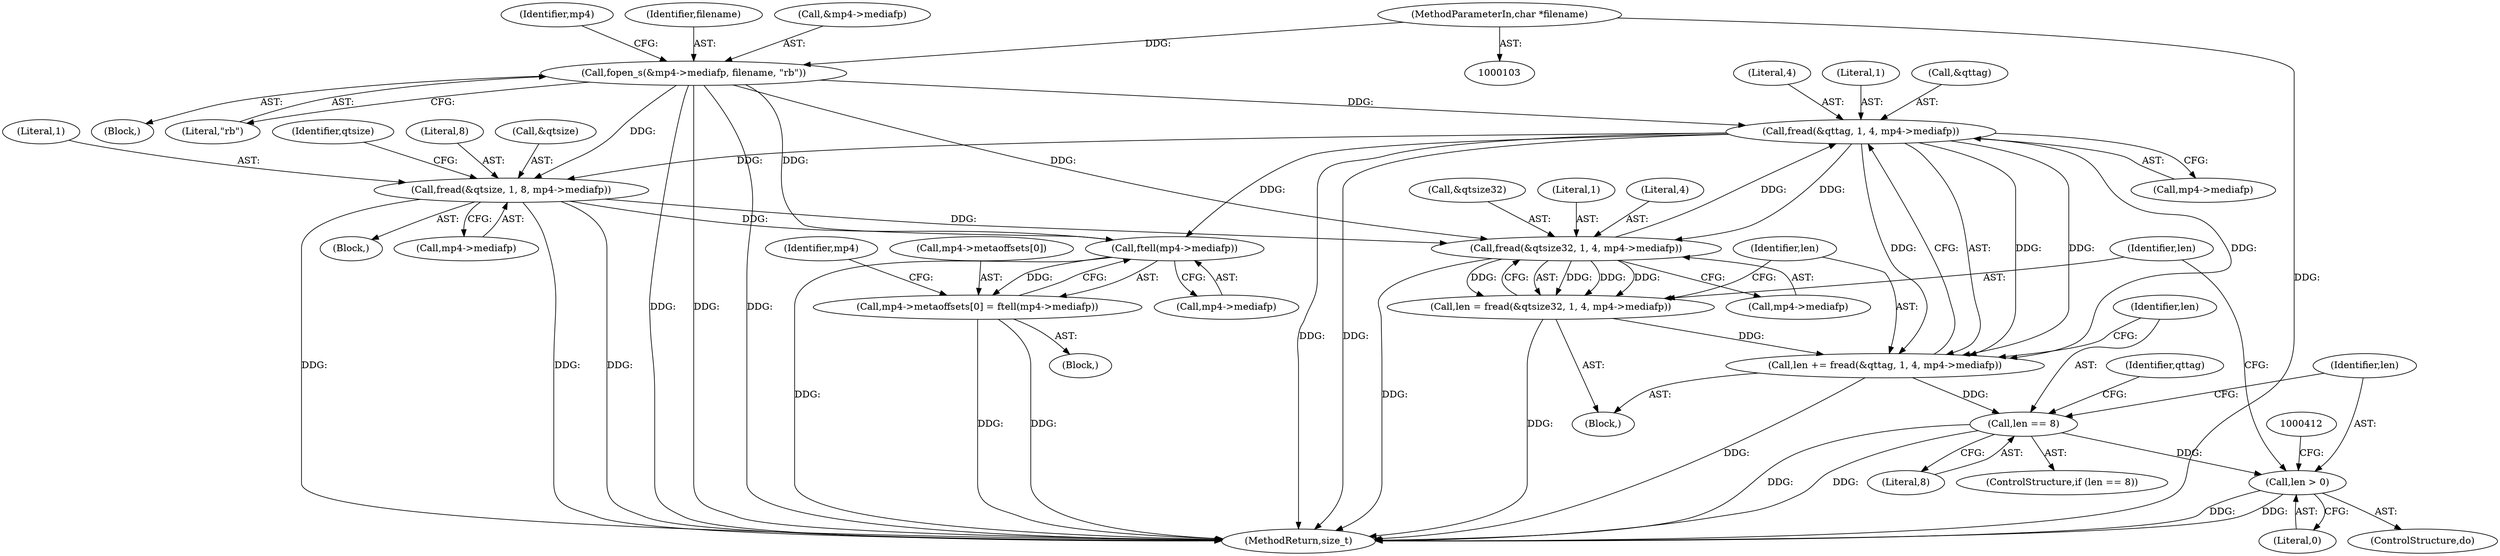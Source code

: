 digraph "0_gpmf-parser_341f12cd5b97ab419e53853ca00176457c9f1681_6@pointer" {
"1000166" [label="(Call,fread(&qttag, 1, 4, mp4->mediafp))"];
"1000125" [label="(Call,fopen_s(&mp4->mediafp, filename, \"rb\"))"];
"1000104" [label="(MethodParameterIn,char *filename)"];
"1000156" [label="(Call,fread(&qtsize32, 1, 4, mp4->mediafp))"];
"1000205" [label="(Call,fread(&qtsize, 1, 8, mp4->mediafp))"];
"1000166" [label="(Call,fread(&qttag, 1, 4, mp4->mediafp))"];
"1000154" [label="(Call,len = fread(&qtsize32, 1, 4, mp4->mediafp))"];
"1000164" [label="(Call,len += fread(&qttag, 1, 4, mp4->mediafp))"];
"1000175" [label="(Call,len == 8)"];
"1000407" [label="(Call,len > 0)"];
"1000365" [label="(Call,ftell(mp4->mediafp))"];
"1000359" [label="(Call,mp4->metaoffsets[0] = ftell(mp4->mediafp))"];
"1000204" [label="(Block,)"];
"1000171" [label="(Call,mp4->mediafp)"];
"1000214" [label="(Identifier,qtsize)"];
"1000176" [label="(Identifier,len)"];
"1000365" [label="(Call,ftell(mp4->mediafp))"];
"1000126" [label="(Call,&mp4->mediafp)"];
"1000160" [label="(Literal,4)"];
"1000153" [label="(Block,)"];
"1000167" [label="(Call,&qttag)"];
"1000156" [label="(Call,fread(&qtsize32, 1, 4, mp4->mediafp))"];
"1000414" [label="(MethodReturn,size_t)"];
"1000208" [label="(Literal,1)"];
"1000165" [label="(Identifier,len)"];
"1000164" [label="(Call,len += fread(&qttag, 1, 4, mp4->mediafp))"];
"1000152" [label="(ControlStructure,do)"];
"1000276" [label="(Block,)"];
"1000175" [label="(Call,len == 8)"];
"1000177" [label="(Literal,8)"];
"1000408" [label="(Identifier,len)"];
"1000210" [label="(Call,mp4->mediafp)"];
"1000157" [label="(Call,&qtsize32)"];
"1000105" [label="(Block,)"];
"1000125" [label="(Call,fopen_s(&mp4->mediafp, filename, \"rb\"))"];
"1000182" [label="(Identifier,qttag)"];
"1000159" [label="(Literal,1)"];
"1000170" [label="(Literal,4)"];
"1000161" [label="(Call,mp4->mediafp)"];
"1000371" [label="(Identifier,mp4)"];
"1000360" [label="(Call,mp4->metaoffsets[0])"];
"1000407" [label="(Call,len > 0)"];
"1000131" [label="(Literal,\"rb\")"];
"1000166" [label="(Call,fread(&qttag, 1, 4, mp4->mediafp))"];
"1000104" [label="(MethodParameterIn,char *filename)"];
"1000359" [label="(Call,mp4->metaoffsets[0] = ftell(mp4->mediafp))"];
"1000155" [label="(Identifier,len)"];
"1000134" [label="(Identifier,mp4)"];
"1000209" [label="(Literal,8)"];
"1000169" [label="(Literal,1)"];
"1000154" [label="(Call,len = fread(&qtsize32, 1, 4, mp4->mediafp))"];
"1000206" [label="(Call,&qtsize)"];
"1000366" [label="(Call,mp4->mediafp)"];
"1000205" [label="(Call,fread(&qtsize, 1, 8, mp4->mediafp))"];
"1000409" [label="(Literal,0)"];
"1000174" [label="(ControlStructure,if (len == 8))"];
"1000130" [label="(Identifier,filename)"];
"1000166" -> "1000164"  [label="AST: "];
"1000166" -> "1000171"  [label="CFG: "];
"1000167" -> "1000166"  [label="AST: "];
"1000169" -> "1000166"  [label="AST: "];
"1000170" -> "1000166"  [label="AST: "];
"1000171" -> "1000166"  [label="AST: "];
"1000164" -> "1000166"  [label="CFG: "];
"1000166" -> "1000414"  [label="DDG: "];
"1000166" -> "1000414"  [label="DDG: "];
"1000166" -> "1000156"  [label="DDG: "];
"1000166" -> "1000164"  [label="DDG: "];
"1000166" -> "1000164"  [label="DDG: "];
"1000166" -> "1000164"  [label="DDG: "];
"1000166" -> "1000164"  [label="DDG: "];
"1000125" -> "1000166"  [label="DDG: "];
"1000156" -> "1000166"  [label="DDG: "];
"1000166" -> "1000205"  [label="DDG: "];
"1000166" -> "1000365"  [label="DDG: "];
"1000125" -> "1000105"  [label="AST: "];
"1000125" -> "1000131"  [label="CFG: "];
"1000126" -> "1000125"  [label="AST: "];
"1000130" -> "1000125"  [label="AST: "];
"1000131" -> "1000125"  [label="AST: "];
"1000134" -> "1000125"  [label="CFG: "];
"1000125" -> "1000414"  [label="DDG: "];
"1000125" -> "1000414"  [label="DDG: "];
"1000125" -> "1000414"  [label="DDG: "];
"1000104" -> "1000125"  [label="DDG: "];
"1000125" -> "1000156"  [label="DDG: "];
"1000125" -> "1000205"  [label="DDG: "];
"1000125" -> "1000365"  [label="DDG: "];
"1000104" -> "1000103"  [label="AST: "];
"1000104" -> "1000414"  [label="DDG: "];
"1000156" -> "1000154"  [label="AST: "];
"1000156" -> "1000161"  [label="CFG: "];
"1000157" -> "1000156"  [label="AST: "];
"1000159" -> "1000156"  [label="AST: "];
"1000160" -> "1000156"  [label="AST: "];
"1000161" -> "1000156"  [label="AST: "];
"1000154" -> "1000156"  [label="CFG: "];
"1000156" -> "1000414"  [label="DDG: "];
"1000156" -> "1000154"  [label="DDG: "];
"1000156" -> "1000154"  [label="DDG: "];
"1000156" -> "1000154"  [label="DDG: "];
"1000156" -> "1000154"  [label="DDG: "];
"1000205" -> "1000156"  [label="DDG: "];
"1000205" -> "1000204"  [label="AST: "];
"1000205" -> "1000210"  [label="CFG: "];
"1000206" -> "1000205"  [label="AST: "];
"1000208" -> "1000205"  [label="AST: "];
"1000209" -> "1000205"  [label="AST: "];
"1000210" -> "1000205"  [label="AST: "];
"1000214" -> "1000205"  [label="CFG: "];
"1000205" -> "1000414"  [label="DDG: "];
"1000205" -> "1000414"  [label="DDG: "];
"1000205" -> "1000414"  [label="DDG: "];
"1000205" -> "1000365"  [label="DDG: "];
"1000154" -> "1000153"  [label="AST: "];
"1000155" -> "1000154"  [label="AST: "];
"1000165" -> "1000154"  [label="CFG: "];
"1000154" -> "1000414"  [label="DDG: "];
"1000154" -> "1000164"  [label="DDG: "];
"1000164" -> "1000153"  [label="AST: "];
"1000165" -> "1000164"  [label="AST: "];
"1000176" -> "1000164"  [label="CFG: "];
"1000164" -> "1000414"  [label="DDG: "];
"1000164" -> "1000175"  [label="DDG: "];
"1000175" -> "1000174"  [label="AST: "];
"1000175" -> "1000177"  [label="CFG: "];
"1000176" -> "1000175"  [label="AST: "];
"1000177" -> "1000175"  [label="AST: "];
"1000408" -> "1000175"  [label="CFG: "];
"1000182" -> "1000175"  [label="CFG: "];
"1000175" -> "1000414"  [label="DDG: "];
"1000175" -> "1000414"  [label="DDG: "];
"1000175" -> "1000407"  [label="DDG: "];
"1000407" -> "1000152"  [label="AST: "];
"1000407" -> "1000409"  [label="CFG: "];
"1000408" -> "1000407"  [label="AST: "];
"1000409" -> "1000407"  [label="AST: "];
"1000155" -> "1000407"  [label="CFG: "];
"1000412" -> "1000407"  [label="CFG: "];
"1000407" -> "1000414"  [label="DDG: "];
"1000407" -> "1000414"  [label="DDG: "];
"1000365" -> "1000359"  [label="AST: "];
"1000365" -> "1000366"  [label="CFG: "];
"1000366" -> "1000365"  [label="AST: "];
"1000359" -> "1000365"  [label="CFG: "];
"1000365" -> "1000414"  [label="DDG: "];
"1000365" -> "1000359"  [label="DDG: "];
"1000359" -> "1000276"  [label="AST: "];
"1000360" -> "1000359"  [label="AST: "];
"1000371" -> "1000359"  [label="CFG: "];
"1000359" -> "1000414"  [label="DDG: "];
"1000359" -> "1000414"  [label="DDG: "];
}
